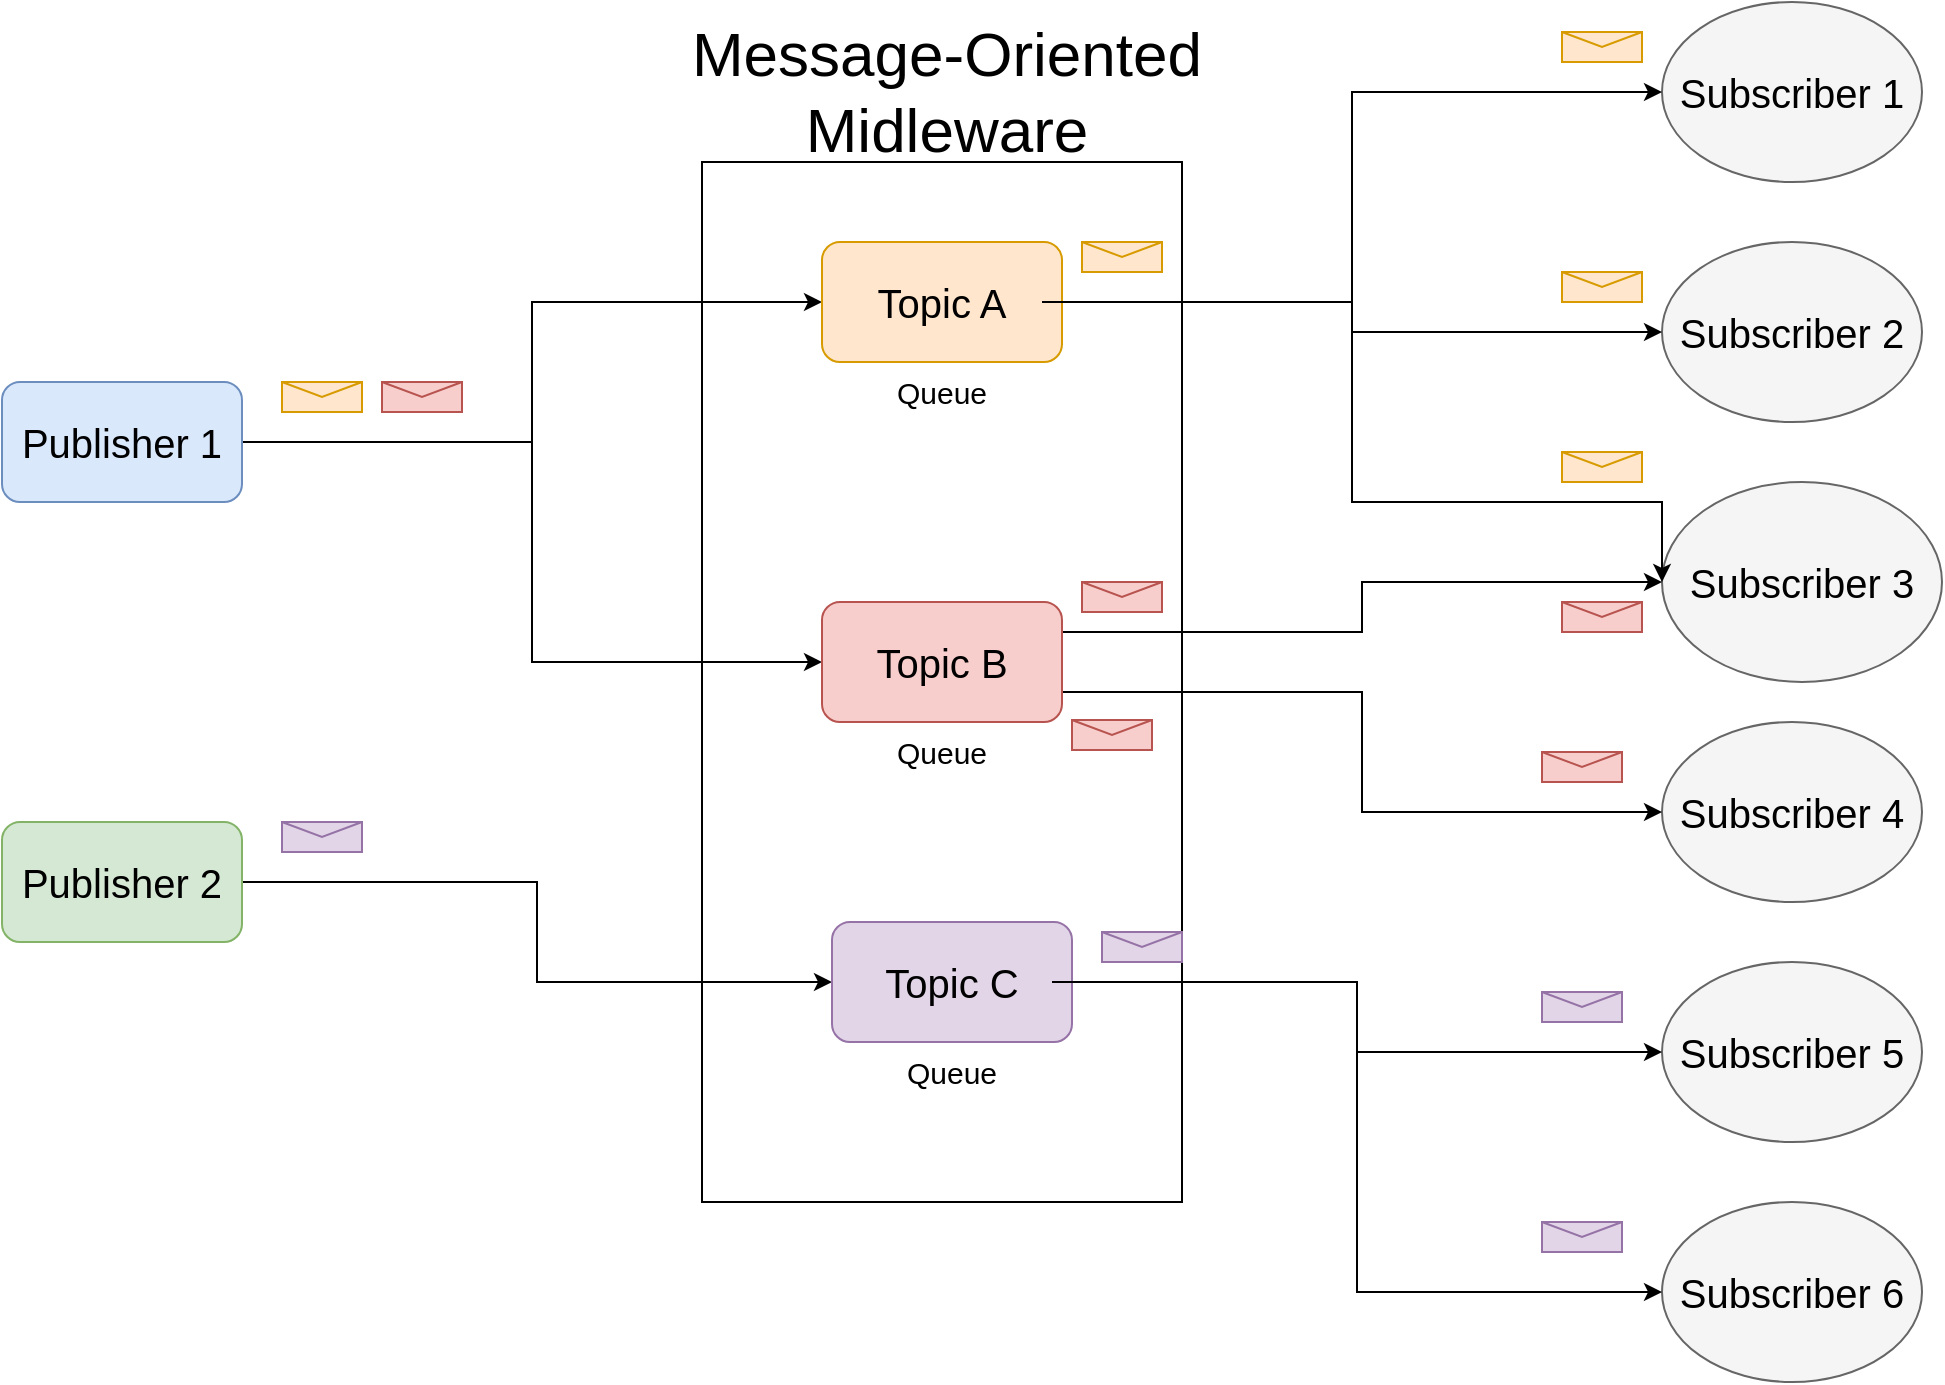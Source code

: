 <mxfile version="18.0.3" type="github" pages="3">
  <diagram id="C5RBs43oDa-KdzZeNtuy" name="main">
    <mxGraphModel dx="1038" dy="587" grid="1" gridSize="10" guides="1" tooltips="1" connect="1" arrows="1" fold="1" page="1" pageScale="1" pageWidth="1169" pageHeight="827" math="0" shadow="0">
      <root>
        <mxCell id="WIyWlLk6GJQsqaUBKTNV-0" />
        <mxCell id="WIyWlLk6GJQsqaUBKTNV-1" parent="WIyWlLk6GJQsqaUBKTNV-0" />
        <mxCell id="5PW-TfDEuSawlaph0QAC-14" style="edgeStyle=orthogonalEdgeStyle;rounded=0;orthogonalLoop=1;jettySize=auto;html=1;exitX=1;exitY=0.5;exitDx=0;exitDy=0;entryX=0;entryY=0.5;entryDx=0;entryDy=0;" parent="WIyWlLk6GJQsqaUBKTNV-1" source="5PW-TfDEuSawlaph0QAC-1" target="5PW-TfDEuSawlaph0QAC-11" edge="1">
          <mxGeometry relative="1" as="geometry" />
        </mxCell>
        <mxCell id="5PW-TfDEuSawlaph0QAC-15" style="edgeStyle=orthogonalEdgeStyle;rounded=0;orthogonalLoop=1;jettySize=auto;html=1;exitX=1;exitY=0.5;exitDx=0;exitDy=0;entryX=0;entryY=0.5;entryDx=0;entryDy=0;" parent="WIyWlLk6GJQsqaUBKTNV-1" source="5PW-TfDEuSawlaph0QAC-1" target="5PW-TfDEuSawlaph0QAC-12" edge="1">
          <mxGeometry relative="1" as="geometry" />
        </mxCell>
        <mxCell id="5PW-TfDEuSawlaph0QAC-1" value="" style="rounded=1;whiteSpace=wrap;html=1;fillColor=#dae8fc;strokeColor=#6c8ebf;" parent="WIyWlLk6GJQsqaUBKTNV-1" vertex="1">
          <mxGeometry x="50" y="230" width="120" height="60" as="geometry" />
        </mxCell>
        <mxCell id="5PW-TfDEuSawlaph0QAC-16" style="edgeStyle=orthogonalEdgeStyle;rounded=0;orthogonalLoop=1;jettySize=auto;html=1;exitX=1;exitY=0.5;exitDx=0;exitDy=0;entryX=0;entryY=0.5;entryDx=0;entryDy=0;" parent="WIyWlLk6GJQsqaUBKTNV-1" source="5PW-TfDEuSawlaph0QAC-2" target="5PW-TfDEuSawlaph0QAC-13" edge="1">
          <mxGeometry relative="1" as="geometry" />
        </mxCell>
        <mxCell id="5PW-TfDEuSawlaph0QAC-2" value="" style="rounded=1;whiteSpace=wrap;html=1;fillColor=#d5e8d4;strokeColor=#82b366;" parent="WIyWlLk6GJQsqaUBKTNV-1" vertex="1">
          <mxGeometry x="50" y="450" width="120" height="60" as="geometry" />
        </mxCell>
        <mxCell id="5PW-TfDEuSawlaph0QAC-3" value="" style="whiteSpace=wrap;html=1;fillColor=none;fontStyle=1" parent="WIyWlLk6GJQsqaUBKTNV-1" vertex="1">
          <mxGeometry x="400" y="120" width="240" height="520" as="geometry" />
        </mxCell>
        <mxCell id="5PW-TfDEuSawlaph0QAC-4" value="" style="ellipse;whiteSpace=wrap;html=1;fillColor=#f5f5f5;fontColor=#333333;strokeColor=#666666;" parent="WIyWlLk6GJQsqaUBKTNV-1" vertex="1">
          <mxGeometry x="880" y="40" width="130" height="90" as="geometry" />
        </mxCell>
        <mxCell id="5PW-TfDEuSawlaph0QAC-5" value="" style="ellipse;whiteSpace=wrap;html=1;fillColor=#f5f5f5;fontColor=#333333;strokeColor=#666666;" parent="WIyWlLk6GJQsqaUBKTNV-1" vertex="1">
          <mxGeometry x="880" y="160" width="130" height="90" as="geometry" />
        </mxCell>
        <mxCell id="5PW-TfDEuSawlaph0QAC-6" value="" style="ellipse;whiteSpace=wrap;html=1;fillColor=#f5f5f5;fontColor=#333333;strokeColor=#666666;" parent="WIyWlLk6GJQsqaUBKTNV-1" vertex="1">
          <mxGeometry x="880" y="280" width="140" height="100" as="geometry" />
        </mxCell>
        <mxCell id="5PW-TfDEuSawlaph0QAC-7" value="" style="ellipse;whiteSpace=wrap;html=1;fillColor=#f5f5f5;fontColor=#333333;strokeColor=#666666;" parent="WIyWlLk6GJQsqaUBKTNV-1" vertex="1">
          <mxGeometry x="880" y="400" width="130" height="90" as="geometry" />
        </mxCell>
        <mxCell id="5PW-TfDEuSawlaph0QAC-8" value="" style="ellipse;whiteSpace=wrap;html=1;fillColor=#f5f5f5;fontColor=#333333;strokeColor=#666666;" parent="WIyWlLk6GJQsqaUBKTNV-1" vertex="1">
          <mxGeometry x="880" y="520" width="130" height="90" as="geometry" />
        </mxCell>
        <mxCell id="5PW-TfDEuSawlaph0QAC-9" value="" style="ellipse;whiteSpace=wrap;html=1;fillColor=#f5f5f5;fontColor=#333333;strokeColor=#666666;" parent="WIyWlLk6GJQsqaUBKTNV-1" vertex="1">
          <mxGeometry x="880" y="640" width="130" height="90" as="geometry" />
        </mxCell>
        <mxCell id="5PW-TfDEuSawlaph0QAC-11" value="" style="rounded=1;whiteSpace=wrap;html=1;fillColor=#ffe6cc;strokeColor=#d79b00;" parent="WIyWlLk6GJQsqaUBKTNV-1" vertex="1">
          <mxGeometry x="460" y="160" width="120" height="60" as="geometry" />
        </mxCell>
        <mxCell id="5PW-TfDEuSawlaph0QAC-43" style="edgeStyle=orthogonalEdgeStyle;rounded=0;orthogonalLoop=1;jettySize=auto;html=1;exitX=1;exitY=0.75;exitDx=0;exitDy=0;entryX=0;entryY=0.5;entryDx=0;entryDy=0;fontSize=31;" parent="WIyWlLk6GJQsqaUBKTNV-1" source="5PW-TfDEuSawlaph0QAC-12" target="5PW-TfDEuSawlaph0QAC-7" edge="1">
          <mxGeometry relative="1" as="geometry" />
        </mxCell>
        <mxCell id="5PW-TfDEuSawlaph0QAC-46" style="edgeStyle=orthogonalEdgeStyle;rounded=0;orthogonalLoop=1;jettySize=auto;html=1;exitX=1;exitY=0.25;exitDx=0;exitDy=0;entryX=0;entryY=0.5;entryDx=0;entryDy=0;fontSize=31;" parent="WIyWlLk6GJQsqaUBKTNV-1" source="5PW-TfDEuSawlaph0QAC-12" target="5PW-TfDEuSawlaph0QAC-6" edge="1">
          <mxGeometry relative="1" as="geometry" />
        </mxCell>
        <mxCell id="5PW-TfDEuSawlaph0QAC-12" value="" style="rounded=1;whiteSpace=wrap;html=1;fillColor=#f8cecc;strokeColor=#b85450;" parent="WIyWlLk6GJQsqaUBKTNV-1" vertex="1">
          <mxGeometry x="460" y="340" width="120" height="60" as="geometry" />
        </mxCell>
        <mxCell id="5PW-TfDEuSawlaph0QAC-13" value="" style="rounded=1;whiteSpace=wrap;html=1;fillColor=#e1d5e7;strokeColor=#9673a6;" parent="WIyWlLk6GJQsqaUBKTNV-1" vertex="1">
          <mxGeometry x="465" y="500" width="120" height="60" as="geometry" />
        </mxCell>
        <mxCell id="5PW-TfDEuSawlaph0QAC-31" style="edgeStyle=orthogonalEdgeStyle;rounded=0;orthogonalLoop=1;jettySize=auto;html=1;exitX=1;exitY=0.5;exitDx=0;exitDy=0;entryX=0;entryY=0.5;entryDx=0;entryDy=0;fontSize=20;" parent="WIyWlLk6GJQsqaUBKTNV-1" source="5PW-TfDEuSawlaph0QAC-17" target="5PW-TfDEuSawlaph0QAC-4" edge="1">
          <mxGeometry relative="1" as="geometry" />
        </mxCell>
        <mxCell id="5PW-TfDEuSawlaph0QAC-32" style="edgeStyle=orthogonalEdgeStyle;rounded=0;orthogonalLoop=1;jettySize=auto;html=1;exitX=1;exitY=0.5;exitDx=0;exitDy=0;entryX=0;entryY=0.5;entryDx=0;entryDy=0;fontSize=20;" parent="WIyWlLk6GJQsqaUBKTNV-1" source="5PW-TfDEuSawlaph0QAC-17" target="5PW-TfDEuSawlaph0QAC-5" edge="1">
          <mxGeometry relative="1" as="geometry" />
        </mxCell>
        <mxCell id="5PW-TfDEuSawlaph0QAC-34" style="edgeStyle=orthogonalEdgeStyle;rounded=0;orthogonalLoop=1;jettySize=auto;html=1;exitX=1;exitY=0.5;exitDx=0;exitDy=0;entryX=0;entryY=0.5;entryDx=0;entryDy=0;fontSize=20;" parent="WIyWlLk6GJQsqaUBKTNV-1" source="5PW-TfDEuSawlaph0QAC-17" target="5PW-TfDEuSawlaph0QAC-6" edge="1">
          <mxGeometry relative="1" as="geometry">
            <Array as="points">
              <mxPoint x="725" y="190" />
              <mxPoint x="725" y="290" />
              <mxPoint x="880" y="290" />
            </Array>
          </mxGeometry>
        </mxCell>
        <mxCell id="5PW-TfDEuSawlaph0QAC-17" value="&lt;font style=&quot;font-size: 20px&quot;&gt;Topic A&lt;/font&gt;" style="text;html=1;strokeColor=none;fillColor=none;align=center;verticalAlign=middle;whiteSpace=wrap;rounded=0;" parent="WIyWlLk6GJQsqaUBKTNV-1" vertex="1">
          <mxGeometry x="470" y="175" width="100" height="30" as="geometry" />
        </mxCell>
        <mxCell id="5PW-TfDEuSawlaph0QAC-18" value="&lt;font style=&quot;font-size: 20px&quot;&gt;Topic B&lt;/font&gt;" style="text;html=1;strokeColor=none;fillColor=none;align=center;verticalAlign=middle;whiteSpace=wrap;rounded=0;" parent="WIyWlLk6GJQsqaUBKTNV-1" vertex="1">
          <mxGeometry x="470" y="355" width="100" height="30" as="geometry" />
        </mxCell>
        <mxCell id="5PW-TfDEuSawlaph0QAC-39" style="edgeStyle=orthogonalEdgeStyle;rounded=0;orthogonalLoop=1;jettySize=auto;html=1;exitX=1;exitY=0.5;exitDx=0;exitDy=0;entryX=0;entryY=0.5;entryDx=0;entryDy=0;fontSize=31;" parent="WIyWlLk6GJQsqaUBKTNV-1" source="5PW-TfDEuSawlaph0QAC-19" target="5PW-TfDEuSawlaph0QAC-9" edge="1">
          <mxGeometry relative="1" as="geometry" />
        </mxCell>
        <mxCell id="5PW-TfDEuSawlaph0QAC-40" style="edgeStyle=orthogonalEdgeStyle;rounded=0;orthogonalLoop=1;jettySize=auto;html=1;exitX=1;exitY=0.5;exitDx=0;exitDy=0;entryX=0;entryY=0.5;entryDx=0;entryDy=0;fontSize=31;" parent="WIyWlLk6GJQsqaUBKTNV-1" source="5PW-TfDEuSawlaph0QAC-19" target="5PW-TfDEuSawlaph0QAC-8" edge="1">
          <mxGeometry relative="1" as="geometry" />
        </mxCell>
        <mxCell id="5PW-TfDEuSawlaph0QAC-19" value="&lt;font style=&quot;font-size: 20px&quot;&gt;Topic C&lt;/font&gt;" style="text;html=1;strokeColor=none;fillColor=none;align=center;verticalAlign=middle;whiteSpace=wrap;rounded=0;" parent="WIyWlLk6GJQsqaUBKTNV-1" vertex="1">
          <mxGeometry x="475" y="515" width="100" height="30" as="geometry" />
        </mxCell>
        <mxCell id="5PW-TfDEuSawlaph0QAC-20" value="&lt;font style=&quot;font-size: 20px&quot;&gt;Publisher 1&lt;/font&gt;" style="text;html=1;strokeColor=none;fillColor=none;align=center;verticalAlign=middle;whiteSpace=wrap;rounded=0;" parent="WIyWlLk6GJQsqaUBKTNV-1" vertex="1">
          <mxGeometry x="50" y="245" width="120" height="30" as="geometry" />
        </mxCell>
        <mxCell id="5PW-TfDEuSawlaph0QAC-22" value="&lt;font style=&quot;font-size: 20px&quot;&gt;Publisher 2&lt;br&gt;&lt;/font&gt;" style="text;html=1;strokeColor=none;fillColor=none;align=center;verticalAlign=middle;whiteSpace=wrap;rounded=0;" parent="WIyWlLk6GJQsqaUBKTNV-1" vertex="1">
          <mxGeometry x="50" y="465" width="120" height="30" as="geometry" />
        </mxCell>
        <mxCell id="5PW-TfDEuSawlaph0QAC-24" value="&lt;font style=&quot;font-size: 20px&quot;&gt;Subscriber 1&lt;/font&gt;" style="text;html=1;strokeColor=none;fillColor=none;align=center;verticalAlign=middle;whiteSpace=wrap;rounded=0;" parent="WIyWlLk6GJQsqaUBKTNV-1" vertex="1">
          <mxGeometry x="885" y="70" width="120" height="30" as="geometry" />
        </mxCell>
        <mxCell id="5PW-TfDEuSawlaph0QAC-25" value="&lt;font style=&quot;font-size: 20px&quot;&gt;Subscriber 2&lt;/font&gt;" style="text;html=1;strokeColor=none;fillColor=none;align=center;verticalAlign=middle;whiteSpace=wrap;rounded=0;" parent="WIyWlLk6GJQsqaUBKTNV-1" vertex="1">
          <mxGeometry x="885" y="190" width="120" height="30" as="geometry" />
        </mxCell>
        <mxCell id="5PW-TfDEuSawlaph0QAC-26" value="&lt;font style=&quot;font-size: 20px&quot;&gt;Subscriber 3&lt;/font&gt;" style="text;html=1;strokeColor=none;fillColor=none;align=center;verticalAlign=middle;whiteSpace=wrap;rounded=0;" parent="WIyWlLk6GJQsqaUBKTNV-1" vertex="1">
          <mxGeometry x="890" y="315" width="120" height="30" as="geometry" />
        </mxCell>
        <mxCell id="5PW-TfDEuSawlaph0QAC-27" value="&lt;font style=&quot;font-size: 20px&quot;&gt;Subscriber 4&lt;/font&gt;" style="text;html=1;strokeColor=none;fillColor=none;align=center;verticalAlign=middle;whiteSpace=wrap;rounded=0;" parent="WIyWlLk6GJQsqaUBKTNV-1" vertex="1">
          <mxGeometry x="885" y="430" width="120" height="30" as="geometry" />
        </mxCell>
        <mxCell id="5PW-TfDEuSawlaph0QAC-29" value="&lt;font style=&quot;font-size: 20px&quot;&gt;Subscriber 5&lt;/font&gt;" style="text;html=1;strokeColor=none;fillColor=none;align=center;verticalAlign=middle;whiteSpace=wrap;rounded=0;" parent="WIyWlLk6GJQsqaUBKTNV-1" vertex="1">
          <mxGeometry x="885" y="550" width="120" height="30" as="geometry" />
        </mxCell>
        <mxCell id="5PW-TfDEuSawlaph0QAC-30" value="&lt;font style=&quot;font-size: 20px&quot;&gt;Subscriber 6&lt;/font&gt;" style="text;html=1;strokeColor=none;fillColor=none;align=center;verticalAlign=middle;whiteSpace=wrap;rounded=0;" parent="WIyWlLk6GJQsqaUBKTNV-1" vertex="1">
          <mxGeometry x="885" y="670" width="120" height="30" as="geometry" />
        </mxCell>
        <mxCell id="5PW-TfDEuSawlaph0QAC-35" value="Queue" style="text;html=1;strokeColor=none;fillColor=none;align=center;verticalAlign=middle;whiteSpace=wrap;rounded=0;fontSize=15;" parent="WIyWlLk6GJQsqaUBKTNV-1" vertex="1">
          <mxGeometry x="490" y="220" width="60" height="30" as="geometry" />
        </mxCell>
        <mxCell id="5PW-TfDEuSawlaph0QAC-36" value="Queue" style="text;html=1;strokeColor=none;fillColor=none;align=center;verticalAlign=middle;whiteSpace=wrap;rounded=0;fontSize=15;" parent="WIyWlLk6GJQsqaUBKTNV-1" vertex="1">
          <mxGeometry x="490" y="400" width="60" height="30" as="geometry" />
        </mxCell>
        <mxCell id="5PW-TfDEuSawlaph0QAC-37" value="Queue" style="text;html=1;strokeColor=none;fillColor=none;align=center;verticalAlign=middle;whiteSpace=wrap;rounded=0;fontSize=15;" parent="WIyWlLk6GJQsqaUBKTNV-1" vertex="1">
          <mxGeometry x="495" y="560" width="60" height="30" as="geometry" />
        </mxCell>
        <mxCell id="5PW-TfDEuSawlaph0QAC-38" value="&lt;span style=&quot;font-size: 31px;&quot;&gt;Message-Oriented Midleware&lt;/span&gt;" style="text;html=1;strokeColor=none;fillColor=none;align=center;verticalAlign=middle;whiteSpace=wrap;rounded=0;fontSize=31;" parent="WIyWlLk6GJQsqaUBKTNV-1" vertex="1">
          <mxGeometry x="385" y="50" width="275" height="70" as="geometry" />
        </mxCell>
        <mxCell id="5PW-TfDEuSawlaph0QAC-47" value="" style="shape=message;html=1;whiteSpace=wrap;html=1;outlineConnect=0;fontSize=31;fillColor=#ffe6cc;strokeColor=#d79b00;" parent="WIyWlLk6GJQsqaUBKTNV-1" vertex="1">
          <mxGeometry x="190" y="230" width="40" height="15" as="geometry" />
        </mxCell>
        <mxCell id="5PW-TfDEuSawlaph0QAC-48" value="" style="shape=message;html=1;whiteSpace=wrap;html=1;outlineConnect=0;fontSize=31;fillColor=#e1d5e7;strokeColor=#9673a6;" parent="WIyWlLk6GJQsqaUBKTNV-1" vertex="1">
          <mxGeometry x="190" y="450" width="40" height="15" as="geometry" />
        </mxCell>
        <mxCell id="5PW-TfDEuSawlaph0QAC-49" value="" style="shape=message;html=1;whiteSpace=wrap;html=1;outlineConnect=0;fontSize=31;fillColor=#e1d5e7;strokeColor=#9673a6;" parent="WIyWlLk6GJQsqaUBKTNV-1" vertex="1">
          <mxGeometry x="600" y="505" width="40" height="15" as="geometry" />
        </mxCell>
        <mxCell id="5PW-TfDEuSawlaph0QAC-50" value="" style="shape=message;html=1;whiteSpace=wrap;html=1;outlineConnect=0;fontSize=31;fillColor=#e1d5e7;strokeColor=#9673a6;" parent="WIyWlLk6GJQsqaUBKTNV-1" vertex="1">
          <mxGeometry x="820" y="535" width="40" height="15" as="geometry" />
        </mxCell>
        <mxCell id="5PW-TfDEuSawlaph0QAC-51" value="" style="shape=message;html=1;whiteSpace=wrap;html=1;outlineConnect=0;fontSize=31;fillColor=#e1d5e7;strokeColor=#9673a6;" parent="WIyWlLk6GJQsqaUBKTNV-1" vertex="1">
          <mxGeometry x="820" y="650" width="40" height="15" as="geometry" />
        </mxCell>
        <mxCell id="5PW-TfDEuSawlaph0QAC-52" value="" style="shape=message;html=1;whiteSpace=wrap;html=1;outlineConnect=0;fontSize=31;fillColor=#f8cecc;strokeColor=#b85450;" parent="WIyWlLk6GJQsqaUBKTNV-1" vertex="1">
          <mxGeometry x="820" y="415" width="40" height="15" as="geometry" />
        </mxCell>
        <mxCell id="5PW-TfDEuSawlaph0QAC-53" value="" style="shape=message;html=1;whiteSpace=wrap;html=1;outlineConnect=0;fontSize=31;fillColor=#ffe6cc;strokeColor=#d79b00;" parent="WIyWlLk6GJQsqaUBKTNV-1" vertex="1">
          <mxGeometry x="830" y="265" width="40" height="15" as="geometry" />
        </mxCell>
        <mxCell id="5PW-TfDEuSawlaph0QAC-54" value="" style="shape=message;html=1;whiteSpace=wrap;html=1;outlineConnect=0;fontSize=31;fillColor=#ffe6cc;strokeColor=#d79b00;" parent="WIyWlLk6GJQsqaUBKTNV-1" vertex="1">
          <mxGeometry x="830" y="175" width="40" height="15" as="geometry" />
        </mxCell>
        <mxCell id="5PW-TfDEuSawlaph0QAC-55" value="" style="shape=message;html=1;whiteSpace=wrap;html=1;outlineConnect=0;fontSize=31;fillColor=#ffe6cc;strokeColor=#d79b00;" parent="WIyWlLk6GJQsqaUBKTNV-1" vertex="1">
          <mxGeometry x="830" y="55" width="40" height="15" as="geometry" />
        </mxCell>
        <mxCell id="5PW-TfDEuSawlaph0QAC-56" value="" style="shape=message;html=1;whiteSpace=wrap;html=1;outlineConnect=0;fontSize=31;fillColor=#ffe6cc;strokeColor=#d79b00;" parent="WIyWlLk6GJQsqaUBKTNV-1" vertex="1">
          <mxGeometry x="590" y="160" width="40" height="15" as="geometry" />
        </mxCell>
        <mxCell id="5PW-TfDEuSawlaph0QAC-57" value="" style="shape=message;html=1;whiteSpace=wrap;html=1;outlineConnect=0;fontSize=31;fillColor=#f8cecc;strokeColor=#b85450;" parent="WIyWlLk6GJQsqaUBKTNV-1" vertex="1">
          <mxGeometry x="590" y="330" width="40" height="15" as="geometry" />
        </mxCell>
        <mxCell id="5PW-TfDEuSawlaph0QAC-58" value="" style="shape=message;html=1;whiteSpace=wrap;html=1;outlineConnect=0;fontSize=31;fillColor=#f8cecc;strokeColor=#b85450;" parent="WIyWlLk6GJQsqaUBKTNV-1" vertex="1">
          <mxGeometry x="585" y="399" width="40" height="15" as="geometry" />
        </mxCell>
        <mxCell id="5PW-TfDEuSawlaph0QAC-59" value="" style="shape=message;html=1;whiteSpace=wrap;html=1;outlineConnect=0;fontSize=31;fillColor=#f8cecc;strokeColor=#b85450;" parent="WIyWlLk6GJQsqaUBKTNV-1" vertex="1">
          <mxGeometry x="240" y="230" width="40" height="15" as="geometry" />
        </mxCell>
        <mxCell id="5PW-TfDEuSawlaph0QAC-60" value="" style="shape=message;html=1;whiteSpace=wrap;html=1;outlineConnect=0;fontSize=31;fillColor=#f8cecc;strokeColor=#b85450;" parent="WIyWlLk6GJQsqaUBKTNV-1" vertex="1">
          <mxGeometry x="830" y="340" width="40" height="15" as="geometry" />
        </mxCell>
      </root>
    </mxGraphModel>
  </diagram>
  <diagram id="d63iooLdSSNmkpW9PMtT" name="supervision tree">
    <mxGraphModel dx="1298" dy="734" grid="1" gridSize="10" guides="1" tooltips="1" connect="1" arrows="1" fold="1" page="1" pageScale="1" pageWidth="1169" pageHeight="827" math="0" shadow="0">
      <root>
        <mxCell id="0" />
        <mxCell id="1" parent="0" />
        <mxCell id="IOoF8_6RbeB4JccFnk1g-2" style="edgeStyle=orthogonalEdgeStyle;rounded=0;orthogonalLoop=1;jettySize=auto;html=1;exitX=0.5;exitY=1;exitDx=0;exitDy=0;entryX=0.567;entryY=-0.07;entryDx=0;entryDy=0;entryPerimeter=0;" parent="1" source="hK5g0qs8PzEeWESWrT_--1" target="hK5g0qs8PzEeWESWrT_--14" edge="1">
          <mxGeometry relative="1" as="geometry" />
        </mxCell>
        <mxCell id="IOoF8_6RbeB4JccFnk1g-3" style="edgeStyle=orthogonalEdgeStyle;rounded=0;orthogonalLoop=1;jettySize=auto;html=1;exitX=0.5;exitY=1;exitDx=0;exitDy=0;entryX=0.5;entryY=0;entryDx=0;entryDy=0;" parent="1" source="hK5g0qs8PzEeWESWrT_--1" target="IOoF8_6RbeB4JccFnk1g-1" edge="1">
          <mxGeometry relative="1" as="geometry" />
        </mxCell>
        <mxCell id="-Dr6yPJTsaOC8Sz5dAZy-6" style="edgeStyle=orthogonalEdgeStyle;rounded=0;orthogonalLoop=1;jettySize=auto;html=1;entryX=0.5;entryY=0;entryDx=0;entryDy=0;" edge="1" parent="1" source="hK5g0qs8PzEeWESWrT_--1" target="-Dr6yPJTsaOC8Sz5dAZy-1">
          <mxGeometry relative="1" as="geometry" />
        </mxCell>
        <mxCell id="hK5g0qs8PzEeWESWrT_--1" value="App Supervisor&lt;br&gt;(workflow supervisor)" style="rounded=1;whiteSpace=wrap;html=1;fillColor=#dae8fc;strokeColor=#6c8ebf;" parent="1" vertex="1">
          <mxGeometry x="550" y="50" width="120" height="60" as="geometry" />
        </mxCell>
        <mxCell id="nETsswWvBQKplRmoEj4g-4" style="edgeStyle=orthogonalEdgeStyle;rounded=0;orthogonalLoop=1;jettySize=auto;html=1;entryX=0.5;entryY=0;entryDx=0;entryDy=0;" parent="1" source="hK5g0qs8PzEeWESWrT_--14" target="nETsswWvBQKplRmoEj4g-1" edge="1">
          <mxGeometry relative="1" as="geometry" />
        </mxCell>
        <mxCell id="nETsswWvBQKplRmoEj4g-5" style="edgeStyle=orthogonalEdgeStyle;rounded=0;orthogonalLoop=1;jettySize=auto;html=1;entryX=0.5;entryY=0;entryDx=0;entryDy=0;" parent="1" source="hK5g0qs8PzEeWESWrT_--14" target="nETsswWvBQKplRmoEj4g-3" edge="1">
          <mxGeometry relative="1" as="geometry" />
        </mxCell>
        <mxCell id="hK5g0qs8PzEeWESWrT_--14" value="client&amp;nbsp; supervisor&lt;br&gt;(client autoscaler)" style="rounded=1;whiteSpace=wrap;html=1;fillColor=#d5e8d4;strokeColor=#82b366;" parent="1" vertex="1">
          <mxGeometry x="190" y="230" width="120" height="60" as="geometry" />
        </mxCell>
        <mxCell id="nETsswWvBQKplRmoEj4g-8" style="edgeStyle=orthogonalEdgeStyle;rounded=0;orthogonalLoop=1;jettySize=auto;html=1;entryX=0.5;entryY=0;entryDx=0;entryDy=0;" parent="1" source="IOoF8_6RbeB4JccFnk1g-1" target="nETsswWvBQKplRmoEj4g-6" edge="1">
          <mxGeometry relative="1" as="geometry" />
        </mxCell>
        <mxCell id="nETsswWvBQKplRmoEj4g-9" style="edgeStyle=orthogonalEdgeStyle;rounded=0;orthogonalLoop=1;jettySize=auto;html=1;entryX=0.5;entryY=0;entryDx=0;entryDy=0;" parent="1" source="IOoF8_6RbeB4JccFnk1g-1" target="nETsswWvBQKplRmoEj4g-7" edge="1">
          <mxGeometry relative="1" as="geometry" />
        </mxCell>
        <mxCell id="IOoF8_6RbeB4JccFnk1g-1" value="producer supervisor&lt;br&gt;(push queue autoscaler)" style="rounded=1;whiteSpace=wrap;html=1;fillColor=#d5e8d4;strokeColor=#82b366;" parent="1" vertex="1">
          <mxGeometry x="880" y="230" width="120" height="60" as="geometry" />
        </mxCell>
        <mxCell id="y34oGVzj30g6tRpZxviV-14" style="edgeStyle=orthogonalEdgeStyle;rounded=0;orthogonalLoop=1;jettySize=auto;html=1;entryX=0.5;entryY=0;entryDx=0;entryDy=0;" parent="1" source="nETsswWvBQKplRmoEj4g-1" target="y34oGVzj30g6tRpZxviV-1" edge="1">
          <mxGeometry relative="1" as="geometry" />
        </mxCell>
        <mxCell id="y34oGVzj30g6tRpZxviV-15" value="" style="edgeStyle=orthogonalEdgeStyle;rounded=0;orthogonalLoop=1;jettySize=auto;html=1;" parent="1" source="nETsswWvBQKplRmoEj4g-1" target="y34oGVzj30g6tRpZxviV-3" edge="1">
          <mxGeometry relative="1" as="geometry" />
        </mxCell>
        <mxCell id="nETsswWvBQKplRmoEj4g-1" value="&lt;span style=&quot;&quot;&gt;worker supervisor 1&lt;/span&gt;" style="rounded=1;whiteSpace=wrap;html=1;fillColor=#fff2cc;strokeColor=#d6b656;" parent="1" vertex="1">
          <mxGeometry x="70" y="340" width="120" height="60" as="geometry" />
        </mxCell>
        <mxCell id="y34oGVzj30g6tRpZxviV-16" style="edgeStyle=orthogonalEdgeStyle;rounded=0;orthogonalLoop=1;jettySize=auto;html=1;entryX=0.5;entryY=0;entryDx=0;entryDy=0;" parent="1" source="nETsswWvBQKplRmoEj4g-3" target="y34oGVzj30g6tRpZxviV-4" edge="1">
          <mxGeometry relative="1" as="geometry" />
        </mxCell>
        <mxCell id="rh_ymhhHmKWHVvUqlZ0e-1" style="edgeStyle=orthogonalEdgeStyle;rounded=0;orthogonalLoop=1;jettySize=auto;html=1;exitX=0.75;exitY=1;exitDx=0;exitDy=0;entryX=0.5;entryY=0;entryDx=0;entryDy=0;" parent="1" source="nETsswWvBQKplRmoEj4g-3" target="y34oGVzj30g6tRpZxviV-5" edge="1">
          <mxGeometry relative="1" as="geometry" />
        </mxCell>
        <mxCell id="nETsswWvBQKplRmoEj4g-3" value="&lt;span style=&quot;&quot;&gt;worker supervisor n&lt;/span&gt;" style="rounded=1;whiteSpace=wrap;html=1;fillColor=#fff2cc;strokeColor=#d6b656;" parent="1" vertex="1">
          <mxGeometry x="280" y="340" width="120" height="60" as="geometry" />
        </mxCell>
        <mxCell id="y34oGVzj30g6tRpZxviV-10" style="edgeStyle=orthogonalEdgeStyle;rounded=0;orthogonalLoop=1;jettySize=auto;html=1;entryX=0.5;entryY=0;entryDx=0;entryDy=0;" parent="1" source="nETsswWvBQKplRmoEj4g-6" target="y34oGVzj30g6tRpZxviV-6" edge="1">
          <mxGeometry relative="1" as="geometry" />
        </mxCell>
        <mxCell id="y34oGVzj30g6tRpZxviV-11" style="edgeStyle=orthogonalEdgeStyle;rounded=0;orthogonalLoop=1;jettySize=auto;html=1;entryX=0.5;entryY=0;entryDx=0;entryDy=0;" parent="1" source="nETsswWvBQKplRmoEj4g-6" target="y34oGVzj30g6tRpZxviV-7" edge="1">
          <mxGeometry relative="1" as="geometry" />
        </mxCell>
        <mxCell id="nETsswWvBQKplRmoEj4g-6" value="&lt;span style=&quot;&quot;&gt;worker supervisor 1&lt;/span&gt;" style="rounded=1;whiteSpace=wrap;html=1;fillColor=#fff2cc;strokeColor=#d6b656;" parent="1" vertex="1">
          <mxGeometry x="780" y="330" width="120" height="60" as="geometry" />
        </mxCell>
        <mxCell id="y34oGVzj30g6tRpZxviV-12" style="edgeStyle=orthogonalEdgeStyle;rounded=0;orthogonalLoop=1;jettySize=auto;html=1;entryX=0.5;entryY=0;entryDx=0;entryDy=0;" parent="1" source="nETsswWvBQKplRmoEj4g-7" target="y34oGVzj30g6tRpZxviV-8" edge="1">
          <mxGeometry relative="1" as="geometry" />
        </mxCell>
        <mxCell id="rh_ymhhHmKWHVvUqlZ0e-3" style="edgeStyle=orthogonalEdgeStyle;rounded=0;orthogonalLoop=1;jettySize=auto;html=1;exitX=0.75;exitY=1;exitDx=0;exitDy=0;entryX=0.5;entryY=0;entryDx=0;entryDy=0;" parent="1" source="nETsswWvBQKplRmoEj4g-7" target="y34oGVzj30g6tRpZxviV-9" edge="1">
          <mxGeometry relative="1" as="geometry" />
        </mxCell>
        <mxCell id="nETsswWvBQKplRmoEj4g-7" value="&lt;span style=&quot;&quot;&gt;worker supervisor n&lt;/span&gt;" style="rounded=1;whiteSpace=wrap;html=1;fillColor=#fff2cc;strokeColor=#d6b656;" parent="1" vertex="1">
          <mxGeometry x="990" y="330" width="120" height="60" as="geometry" />
        </mxCell>
        <mxCell id="y34oGVzj30g6tRpZxviV-1" value="Connection handler" style="ellipse;whiteSpace=wrap;html=1;fillColor=#60a917;fontColor=#ffffff;strokeColor=#2D7600;" parent="1" vertex="1">
          <mxGeometry y="450" width="120" height="80" as="geometry" />
        </mxCell>
        <mxCell id="y34oGVzj30g6tRpZxviV-3" value="Message processing" style="ellipse;whiteSpace=wrap;html=1;fillColor=#60a917;fontColor=#ffffff;strokeColor=#2D7600;" parent="1" vertex="1">
          <mxGeometry x="150" y="450" width="120" height="80" as="geometry" />
        </mxCell>
        <mxCell id="y34oGVzj30g6tRpZxviV-4" value="Connection handler" style="ellipse;whiteSpace=wrap;html=1;fillColor=#60a917;fontColor=#ffffff;strokeColor=#2D7600;" parent="1" vertex="1">
          <mxGeometry x="280" y="450" width="120" height="80" as="geometry" />
        </mxCell>
        <mxCell id="y34oGVzj30g6tRpZxviV-5" value="Message processing" style="ellipse;whiteSpace=wrap;html=1;fillColor=#60a917;fontColor=#ffffff;strokeColor=#2D7600;" parent="1" vertex="1">
          <mxGeometry x="430" y="450" width="120" height="80" as="geometry" />
        </mxCell>
        <mxCell id="y34oGVzj30g6tRpZxviV-6" value="Connection handler" style="ellipse;whiteSpace=wrap;html=1;fillColor=#60a917;fontColor=#ffffff;strokeColor=#2D7600;" parent="1" vertex="1">
          <mxGeometry x="680" y="450" width="120" height="80" as="geometry" />
        </mxCell>
        <mxCell id="y34oGVzj30g6tRpZxviV-7" value="Message processing" style="ellipse;whiteSpace=wrap;html=1;fillColor=#60a917;fontColor=#ffffff;strokeColor=#2D7600;" parent="1" vertex="1">
          <mxGeometry x="830" y="450" width="120" height="80" as="geometry" />
        </mxCell>
        <mxCell id="y34oGVzj30g6tRpZxviV-8" value="Connection handler" style="ellipse;whiteSpace=wrap;html=1;fillColor=#60a917;fontColor=#ffffff;strokeColor=#2D7600;" parent="1" vertex="1">
          <mxGeometry x="969" y="450" width="120" height="80" as="geometry" />
        </mxCell>
        <mxCell id="y34oGVzj30g6tRpZxviV-9" value="Message processing" style="ellipse;whiteSpace=wrap;html=1;fillColor=#60a917;fontColor=#ffffff;strokeColor=#2D7600;" parent="1" vertex="1">
          <mxGeometry x="1119" y="450" width="120" height="80" as="geometry" />
        </mxCell>
        <mxCell id="-Dr6yPJTsaOC8Sz5dAZy-11" style="edgeStyle=orthogonalEdgeStyle;rounded=0;orthogonalLoop=1;jettySize=auto;html=1;exitX=0.5;exitY=1;exitDx=0;exitDy=0;entryX=0.5;entryY=0;entryDx=0;entryDy=0;" edge="1" parent="1" source="-Dr6yPJTsaOC8Sz5dAZy-1" target="-Dr6yPJTsaOC8Sz5dAZy-7">
          <mxGeometry relative="1" as="geometry" />
        </mxCell>
        <mxCell id="-Dr6yPJTsaOC8Sz5dAZy-12" style="edgeStyle=orthogonalEdgeStyle;rounded=0;orthogonalLoop=1;jettySize=auto;html=1;entryX=0.5;entryY=0;entryDx=0;entryDy=0;" edge="1" parent="1" source="-Dr6yPJTsaOC8Sz5dAZy-1" target="-Dr6yPJTsaOC8Sz5dAZy-9">
          <mxGeometry relative="1" as="geometry" />
        </mxCell>
        <mxCell id="-Dr6yPJTsaOC8Sz5dAZy-13" style="edgeStyle=orthogonalEdgeStyle;rounded=0;orthogonalLoop=1;jettySize=auto;html=1;entryX=0.5;entryY=0;entryDx=0;entryDy=0;" edge="1" parent="1" source="-Dr6yPJTsaOC8Sz5dAZy-1" target="-Dr6yPJTsaOC8Sz5dAZy-10">
          <mxGeometry relative="1" as="geometry" />
        </mxCell>
        <mxCell id="-Dr6yPJTsaOC8Sz5dAZy-1" value="Queue manager" style="rounded=1;whiteSpace=wrap;html=1;fillColor=#d5e8d4;strokeColor=#82b366;" vertex="1" parent="1">
          <mxGeometry x="550" y="230" width="120" height="60" as="geometry" />
        </mxCell>
        <mxCell id="-Dr6yPJTsaOC8Sz5dAZy-7" value="queue 1" style="rounded=1;whiteSpace=wrap;html=1;fillColor=#e1d5e7;strokeColor=#9673a6;" vertex="1" parent="1">
          <mxGeometry x="475" y="330" width="75" height="60" as="geometry" />
        </mxCell>
        <mxCell id="-Dr6yPJTsaOC8Sz5dAZy-9" value="queue 2" style="rounded=1;whiteSpace=wrap;html=1;fillColor=#e1d5e7;strokeColor=#9673a6;" vertex="1" parent="1">
          <mxGeometry x="572.5" y="330" width="75" height="60" as="geometry" />
        </mxCell>
        <mxCell id="-Dr6yPJTsaOC8Sz5dAZy-10" value="queue n" style="rounded=1;whiteSpace=wrap;html=1;fillColor=#e1d5e7;strokeColor=#9673a6;" vertex="1" parent="1">
          <mxGeometry x="670" y="330" width="75" height="60" as="geometry" />
        </mxCell>
      </root>
    </mxGraphModel>
  </diagram>
  <diagram id="ca4em0GGWCADmf4NpmMt" name="worker flow">
    <mxGraphModel dx="1483" dy="839" grid="1" gridSize="10" guides="1" tooltips="1" connect="1" arrows="1" fold="1" page="1" pageScale="1" pageWidth="1169" pageHeight="827" math="0" shadow="0">
      <root>
        <mxCell id="0" />
        <mxCell id="1" parent="0" />
        <mxCell id="uwlDFX2mPgbDeu1xEyHP-10" style="edgeStyle=orthogonalEdgeStyle;rounded=0;orthogonalLoop=1;jettySize=auto;html=1;exitX=1;exitY=0.5;exitDx=0;exitDy=0;entryX=0;entryY=0.5;entryDx=0;entryDy=0;" parent="1" source="vrucyQmWyQoqHr46mift-5" target="vrucyQmWyQoqHr46mift-6" edge="1">
          <mxGeometry relative="1" as="geometry" />
        </mxCell>
        <mxCell id="vrucyQmWyQoqHr46mift-5" value="worker 1&lt;br&gt;(handles message transmission over connection)" style="ellipse;whiteSpace=wrap;html=1;fillColor=#60a917;fontColor=#ffffff;strokeColor=#2D7600;" parent="1" vertex="1">
          <mxGeometry x="545" y="175" width="165" height="80" as="geometry" />
        </mxCell>
        <mxCell id="zNNZQLZtTSmRtUv2hDBu-1" style="edgeStyle=orthogonalEdgeStyle;rounded=0;orthogonalLoop=1;jettySize=auto;html=1;exitX=0;exitY=1;exitDx=0;exitDy=0;entryX=1;entryY=1;entryDx=0;entryDy=0;" parent="1" source="vrucyQmWyQoqHr46mift-6" target="vrucyQmWyQoqHr46mift-5" edge="1">
          <mxGeometry relative="1" as="geometry" />
        </mxCell>
        <mxCell id="vrucyQmWyQoqHr46mift-6" value="worker 2&lt;br&gt;(gets data from the push queue processes it and hands over to worker 1)" style="ellipse;whiteSpace=wrap;html=1;fillColor=#60a917;fontColor=#ffffff;strokeColor=#2D7600;" parent="1" vertex="1">
          <mxGeometry x="820" y="175" width="185" height="80" as="geometry" />
        </mxCell>
        <mxCell id="7Xp_89Bc1iKZb340MCBb-1" style="edgeStyle=orthogonalEdgeStyle;rounded=0;orthogonalLoop=1;jettySize=auto;html=1;exitX=1;exitY=0.5;exitDx=0;exitDy=0;entryX=0;entryY=0.5;entryDx=0;entryDy=0;" parent="1" source="vrucyQmWyQoqHr46mift-12" target="FdwQb1TiPyzS5QAQ_20p-4" edge="1">
          <mxGeometry relative="1" as="geometry" />
        </mxCell>
        <mxCell id="vrucyQmWyQoqHr46mift-12" value="client autoscaler" style="rounded=1;whiteSpace=wrap;html=1;fillColor=#d5e8d4;strokeColor=#82b366;" parent="1" vertex="1">
          <mxGeometry x="350" y="110" width="120" height="60" as="geometry" />
        </mxCell>
        <mxCell id="j6VC29VhSF-EkORG29lc-1" style="edgeStyle=orthogonalEdgeStyle;rounded=0;orthogonalLoop=1;jettySize=auto;html=1;exitX=0.5;exitY=1;exitDx=0;exitDy=0;entryX=0.5;entryY=0;entryDx=0;entryDy=0;" parent="1" source="FdwQb1TiPyzS5QAQ_20p-4" target="vrucyQmWyQoqHr46mift-5" edge="1">
          <mxGeometry relative="1" as="geometry" />
        </mxCell>
        <mxCell id="j6VC29VhSF-EkORG29lc-2" style="edgeStyle=orthogonalEdgeStyle;rounded=0;orthogonalLoop=1;jettySize=auto;html=1;exitX=0.5;exitY=1;exitDx=0;exitDy=0;entryX=0.5;entryY=0;entryDx=0;entryDy=0;" parent="1" source="FdwQb1TiPyzS5QAQ_20p-4" target="vrucyQmWyQoqHr46mift-6" edge="1">
          <mxGeometry relative="1" as="geometry" />
        </mxCell>
        <mxCell id="FdwQb1TiPyzS5QAQ_20p-4" value="worker supervisor&lt;br&gt;(new supervisor for each connection)" style="rounded=1;whiteSpace=wrap;html=1;fillColor=#fff2cc;strokeColor=#d6b656;" parent="1" vertex="1">
          <mxGeometry x="660" y="50" width="120" height="60" as="geometry" />
        </mxCell>
        <mxCell id="7Xp_89Bc1iKZb340MCBb-5" style="edgeStyle=orthogonalEdgeStyle;rounded=0;orthogonalLoop=1;jettySize=auto;html=1;exitX=1;exitY=0.5;exitDx=0;exitDy=0;entryX=0;entryY=0.5;entryDx=0;entryDy=0;" parent="1" source="7Xp_89Bc1iKZb340MCBb-2" target="7Xp_89Bc1iKZb340MCBb-3" edge="1">
          <mxGeometry relative="1" as="geometry" />
        </mxCell>
        <mxCell id="7Xp_89Bc1iKZb340MCBb-2" value="push queue autoscaler" style="rounded=1;whiteSpace=wrap;html=1;fillColor=#d5e8d4;strokeColor=#82b366;" parent="1" vertex="1">
          <mxGeometry x="210" y="630" width="120" height="60" as="geometry" />
        </mxCell>
        <mxCell id="tYy79Sl1CZwae9fi1YQE-3" style="edgeStyle=orthogonalEdgeStyle;rounded=0;orthogonalLoop=1;jettySize=auto;html=1;exitX=0.5;exitY=1;exitDx=0;exitDy=0;entryX=0.5;entryY=0;entryDx=0;entryDy=0;" parent="1" source="7Xp_89Bc1iKZb340MCBb-3" target="tYy79Sl1CZwae9fi1YQE-1" edge="1">
          <mxGeometry relative="1" as="geometry" />
        </mxCell>
        <mxCell id="tYy79Sl1CZwae9fi1YQE-4" style="edgeStyle=orthogonalEdgeStyle;rounded=0;orthogonalLoop=1;jettySize=auto;html=1;exitX=0.5;exitY=1;exitDx=0;exitDy=0;entryX=0.5;entryY=0;entryDx=0;entryDy=0;" parent="1" source="7Xp_89Bc1iKZb340MCBb-3" target="tYy79Sl1CZwae9fi1YQE-2" edge="1">
          <mxGeometry relative="1" as="geometry" />
        </mxCell>
        <mxCell id="7Xp_89Bc1iKZb340MCBb-3" value="worker supervisor&lt;br&gt;(new supervisor for each connection)" style="rounded=1;whiteSpace=wrap;html=1;fillColor=#fff2cc;strokeColor=#d6b656;" parent="1" vertex="1">
          <mxGeometry x="440" y="620" width="120" height="60" as="geometry" />
        </mxCell>
        <mxCell id="zNNZQLZtTSmRtUv2hDBu-5" style="edgeStyle=orthogonalEdgeStyle;rounded=0;orthogonalLoop=1;jettySize=auto;html=1;exitX=1;exitY=0.5;exitDx=0;exitDy=0;entryX=0;entryY=0.5;entryDx=0;entryDy=0;" parent="1" source="tYy79Sl1CZwae9fi1YQE-1" target="tYy79Sl1CZwae9fi1YQE-2" edge="1">
          <mxGeometry relative="1" as="geometry" />
        </mxCell>
        <mxCell id="tYy79Sl1CZwae9fi1YQE-1" value="handles producer connection" style="ellipse;whiteSpace=wrap;html=1;fillColor=#60a917;fontColor=#ffffff;strokeColor=#2D7600;" parent="1" vertex="1">
          <mxGeometry x="360" y="720" width="120" height="80" as="geometry" />
        </mxCell>
        <mxCell id="zNNZQLZtTSmRtUv2hDBu-8" style="edgeStyle=orthogonalEdgeStyle;rounded=0;orthogonalLoop=1;jettySize=auto;html=1;exitX=1;exitY=0.5;exitDx=0;exitDy=0;entryX=0.5;entryY=1;entryDx=0;entryDy=0;" parent="1" source="tYy79Sl1CZwae9fi1YQE-2" target="uwlDFX2mPgbDeu1xEyHP-1" edge="1">
          <mxGeometry relative="1" as="geometry" />
        </mxCell>
        <mxCell id="zNNZQLZtTSmRtUv2hDBu-9" style="edgeStyle=orthogonalEdgeStyle;rounded=0;orthogonalLoop=1;jettySize=auto;html=1;exitX=1;exitY=0.5;exitDx=0;exitDy=0;entryX=0.5;entryY=1;entryDx=0;entryDy=0;" parent="1" source="tYy79Sl1CZwae9fi1YQE-2" target="uwlDFX2mPgbDeu1xEyHP-2" edge="1">
          <mxGeometry relative="1" as="geometry" />
        </mxCell>
        <mxCell id="zNNZQLZtTSmRtUv2hDBu-10" style="edgeStyle=orthogonalEdgeStyle;rounded=0;orthogonalLoop=1;jettySize=auto;html=1;exitX=1;exitY=0.5;exitDx=0;exitDy=0;entryX=0.5;entryY=1;entryDx=0;entryDy=0;" parent="1" source="tYy79Sl1CZwae9fi1YQE-2" target="uwlDFX2mPgbDeu1xEyHP-3" edge="1">
          <mxGeometry relative="1" as="geometry" />
        </mxCell>
        <mxCell id="tYy79Sl1CZwae9fi1YQE-2" value="separates tweets to each push queue by topic&amp;nbsp;" style="ellipse;whiteSpace=wrap;html=1;fillColor=#60a917;fontColor=#ffffff;strokeColor=#2D7600;" parent="1" vertex="1">
          <mxGeometry x="590" y="720" width="120" height="80" as="geometry" />
        </mxCell>
        <mxCell id="tYy79Sl1CZwae9fi1YQE-6" style="edgeStyle=orthogonalEdgeStyle;rounded=0;orthogonalLoop=1;jettySize=auto;html=1;exitX=1;exitY=0.5;exitDx=0;exitDy=0;entryX=0;entryY=0.5;entryDx=0;entryDy=0;" parent="1" source="tYy79Sl1CZwae9fi1YQE-5" target="vrucyQmWyQoqHr46mift-12" edge="1">
          <mxGeometry relative="1" as="geometry" />
        </mxCell>
        <mxCell id="tYy79Sl1CZwae9fi1YQE-7" style="edgeStyle=orthogonalEdgeStyle;rounded=0;orthogonalLoop=1;jettySize=auto;html=1;exitX=1;exitY=0.5;exitDx=0;exitDy=0;entryX=0;entryY=0.5;entryDx=0;entryDy=0;" parent="1" source="tYy79Sl1CZwae9fi1YQE-5" target="7Xp_89Bc1iKZb340MCBb-2" edge="1">
          <mxGeometry relative="1" as="geometry" />
        </mxCell>
        <mxCell id="tYy79Sl1CZwae9fi1YQE-5" value="workflow supervisor" style="rounded=1;whiteSpace=wrap;html=1;fillColor=#dae8fc;strokeColor=#6c8ebf;" parent="1" vertex="1">
          <mxGeometry x="120" y="290" width="120" height="60" as="geometry" />
        </mxCell>
        <mxCell id="tYy79Sl1CZwae9fi1YQE-8" value="data flow" style="text;html=1;strokeColor=none;fillColor=none;align=center;verticalAlign=middle;whiteSpace=wrap;rounded=0;" parent="1" vertex="1">
          <mxGeometry x="230" y="384" width="60" height="30" as="geometry" />
        </mxCell>
        <mxCell id="tYy79Sl1CZwae9fi1YQE-9" value="notification about connection" style="text;html=1;strokeColor=none;fillColor=none;align=center;verticalAlign=middle;whiteSpace=wrap;rounded=0;" parent="1" vertex="1">
          <mxGeometry x="230" y="200" width="60" height="30" as="geometry" />
        </mxCell>
        <mxCell id="uwlDFX2mPgbDeu1xEyHP-7" style="edgeStyle=orthogonalEdgeStyle;rounded=0;orthogonalLoop=1;jettySize=auto;html=1;exitX=0.5;exitY=0;exitDx=0;exitDy=0;entryX=0.5;entryY=1;entryDx=0;entryDy=0;" parent="1" source="uwlDFX2mPgbDeu1xEyHP-1" target="vrucyQmWyQoqHr46mift-6" edge="1">
          <mxGeometry relative="1" as="geometry" />
        </mxCell>
        <mxCell id="uwlDFX2mPgbDeu1xEyHP-1" value="Topic A" style="rounded=1;whiteSpace=wrap;html=1;fillColor=#bac8d3;strokeColor=#23445d;" parent="1" vertex="1">
          <mxGeometry x="400" y="354" width="120" height="60" as="geometry" />
        </mxCell>
        <mxCell id="uwlDFX2mPgbDeu1xEyHP-8" style="edgeStyle=orthogonalEdgeStyle;rounded=0;orthogonalLoop=1;jettySize=auto;html=1;exitX=0.5;exitY=0;exitDx=0;exitDy=0;entryX=1;entryY=1;entryDx=0;entryDy=0;" parent="1" source="uwlDFX2mPgbDeu1xEyHP-2" target="vrucyQmWyQoqHr46mift-6" edge="1">
          <mxGeometry relative="1" as="geometry" />
        </mxCell>
        <mxCell id="uwlDFX2mPgbDeu1xEyHP-2" value="Topic B" style="rounded=1;whiteSpace=wrap;html=1;fillColor=#bac8d3;strokeColor=#23445d;" parent="1" vertex="1">
          <mxGeometry x="560" y="354" width="120" height="60" as="geometry" />
        </mxCell>
        <mxCell id="uwlDFX2mPgbDeu1xEyHP-9" style="edgeStyle=orthogonalEdgeStyle;rounded=0;orthogonalLoop=1;jettySize=auto;html=1;exitX=0.5;exitY=0;exitDx=0;exitDy=0;entryX=1;entryY=0.5;entryDx=0;entryDy=0;" parent="1" source="uwlDFX2mPgbDeu1xEyHP-3" target="vrucyQmWyQoqHr46mift-6" edge="1">
          <mxGeometry relative="1" as="geometry" />
        </mxCell>
        <mxCell id="uwlDFX2mPgbDeu1xEyHP-3" value="Topic N" style="rounded=1;whiteSpace=wrap;html=1;fillColor=#bac8d3;strokeColor=#23445d;" parent="1" vertex="1">
          <mxGeometry x="710" y="354" width="120" height="60" as="geometry" />
        </mxCell>
        <mxCell id="uwlDFX2mPgbDeu1xEyHP-11" value="Topic A&lt;br&gt;Topic C" style="text;html=1;strokeColor=none;fillColor=none;align=center;verticalAlign=middle;whiteSpace=wrap;rounded=0;" parent="1" vertex="1">
          <mxGeometry x="730" y="175" width="60" height="30" as="geometry" />
        </mxCell>
        <mxCell id="zNNZQLZtTSmRtUv2hDBu-2" value="posts from the queue" style="text;html=1;strokeColor=none;fillColor=none;align=center;verticalAlign=middle;whiteSpace=wrap;rounded=0;" parent="1" vertex="1">
          <mxGeometry x="730" y="250" width="60" height="30" as="geometry" />
        </mxCell>
        <mxCell id="zNNZQLZtTSmRtUv2hDBu-6" value="posts" style="text;html=1;strokeColor=none;fillColor=none;align=center;verticalAlign=middle;whiteSpace=wrap;rounded=0;" parent="1" vertex="1">
          <mxGeometry x="510" y="760" width="60" height="30" as="geometry" />
        </mxCell>
        <mxCell id="9WMaqvRT1qJjumn2DEXH-1" value="" style="rounded=0;whiteSpace=wrap;html=1;fillColor=none;strokeColor=#666666;fontColor=#333333;dashed=1;" parent="1" vertex="1">
          <mxGeometry x="380" y="339" width="470" height="90" as="geometry" />
        </mxCell>
      </root>
    </mxGraphModel>
  </diagram>
</mxfile>
